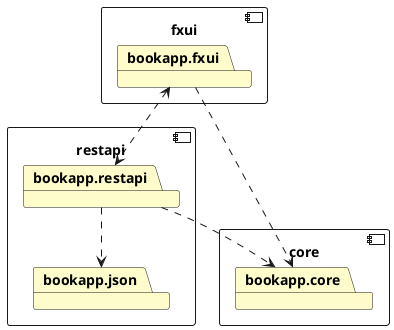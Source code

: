 @startuml

component core {
    package bookapp.core #FFFCCC
}

component fxui {
    package bookapp.fxui #FFFCCC
}

component restapi {
    package bookapp.restapi #FFFCCC
    package bookapp.json #FFFCCC
}


''Relationships
bookapp.fxui ..> bookapp.core
bookapp.restapi ..> bookapp.core
bookapp.restapi ..> bookapp.json
bookapp.fxui <..> bookapp.restapi

@enduml
